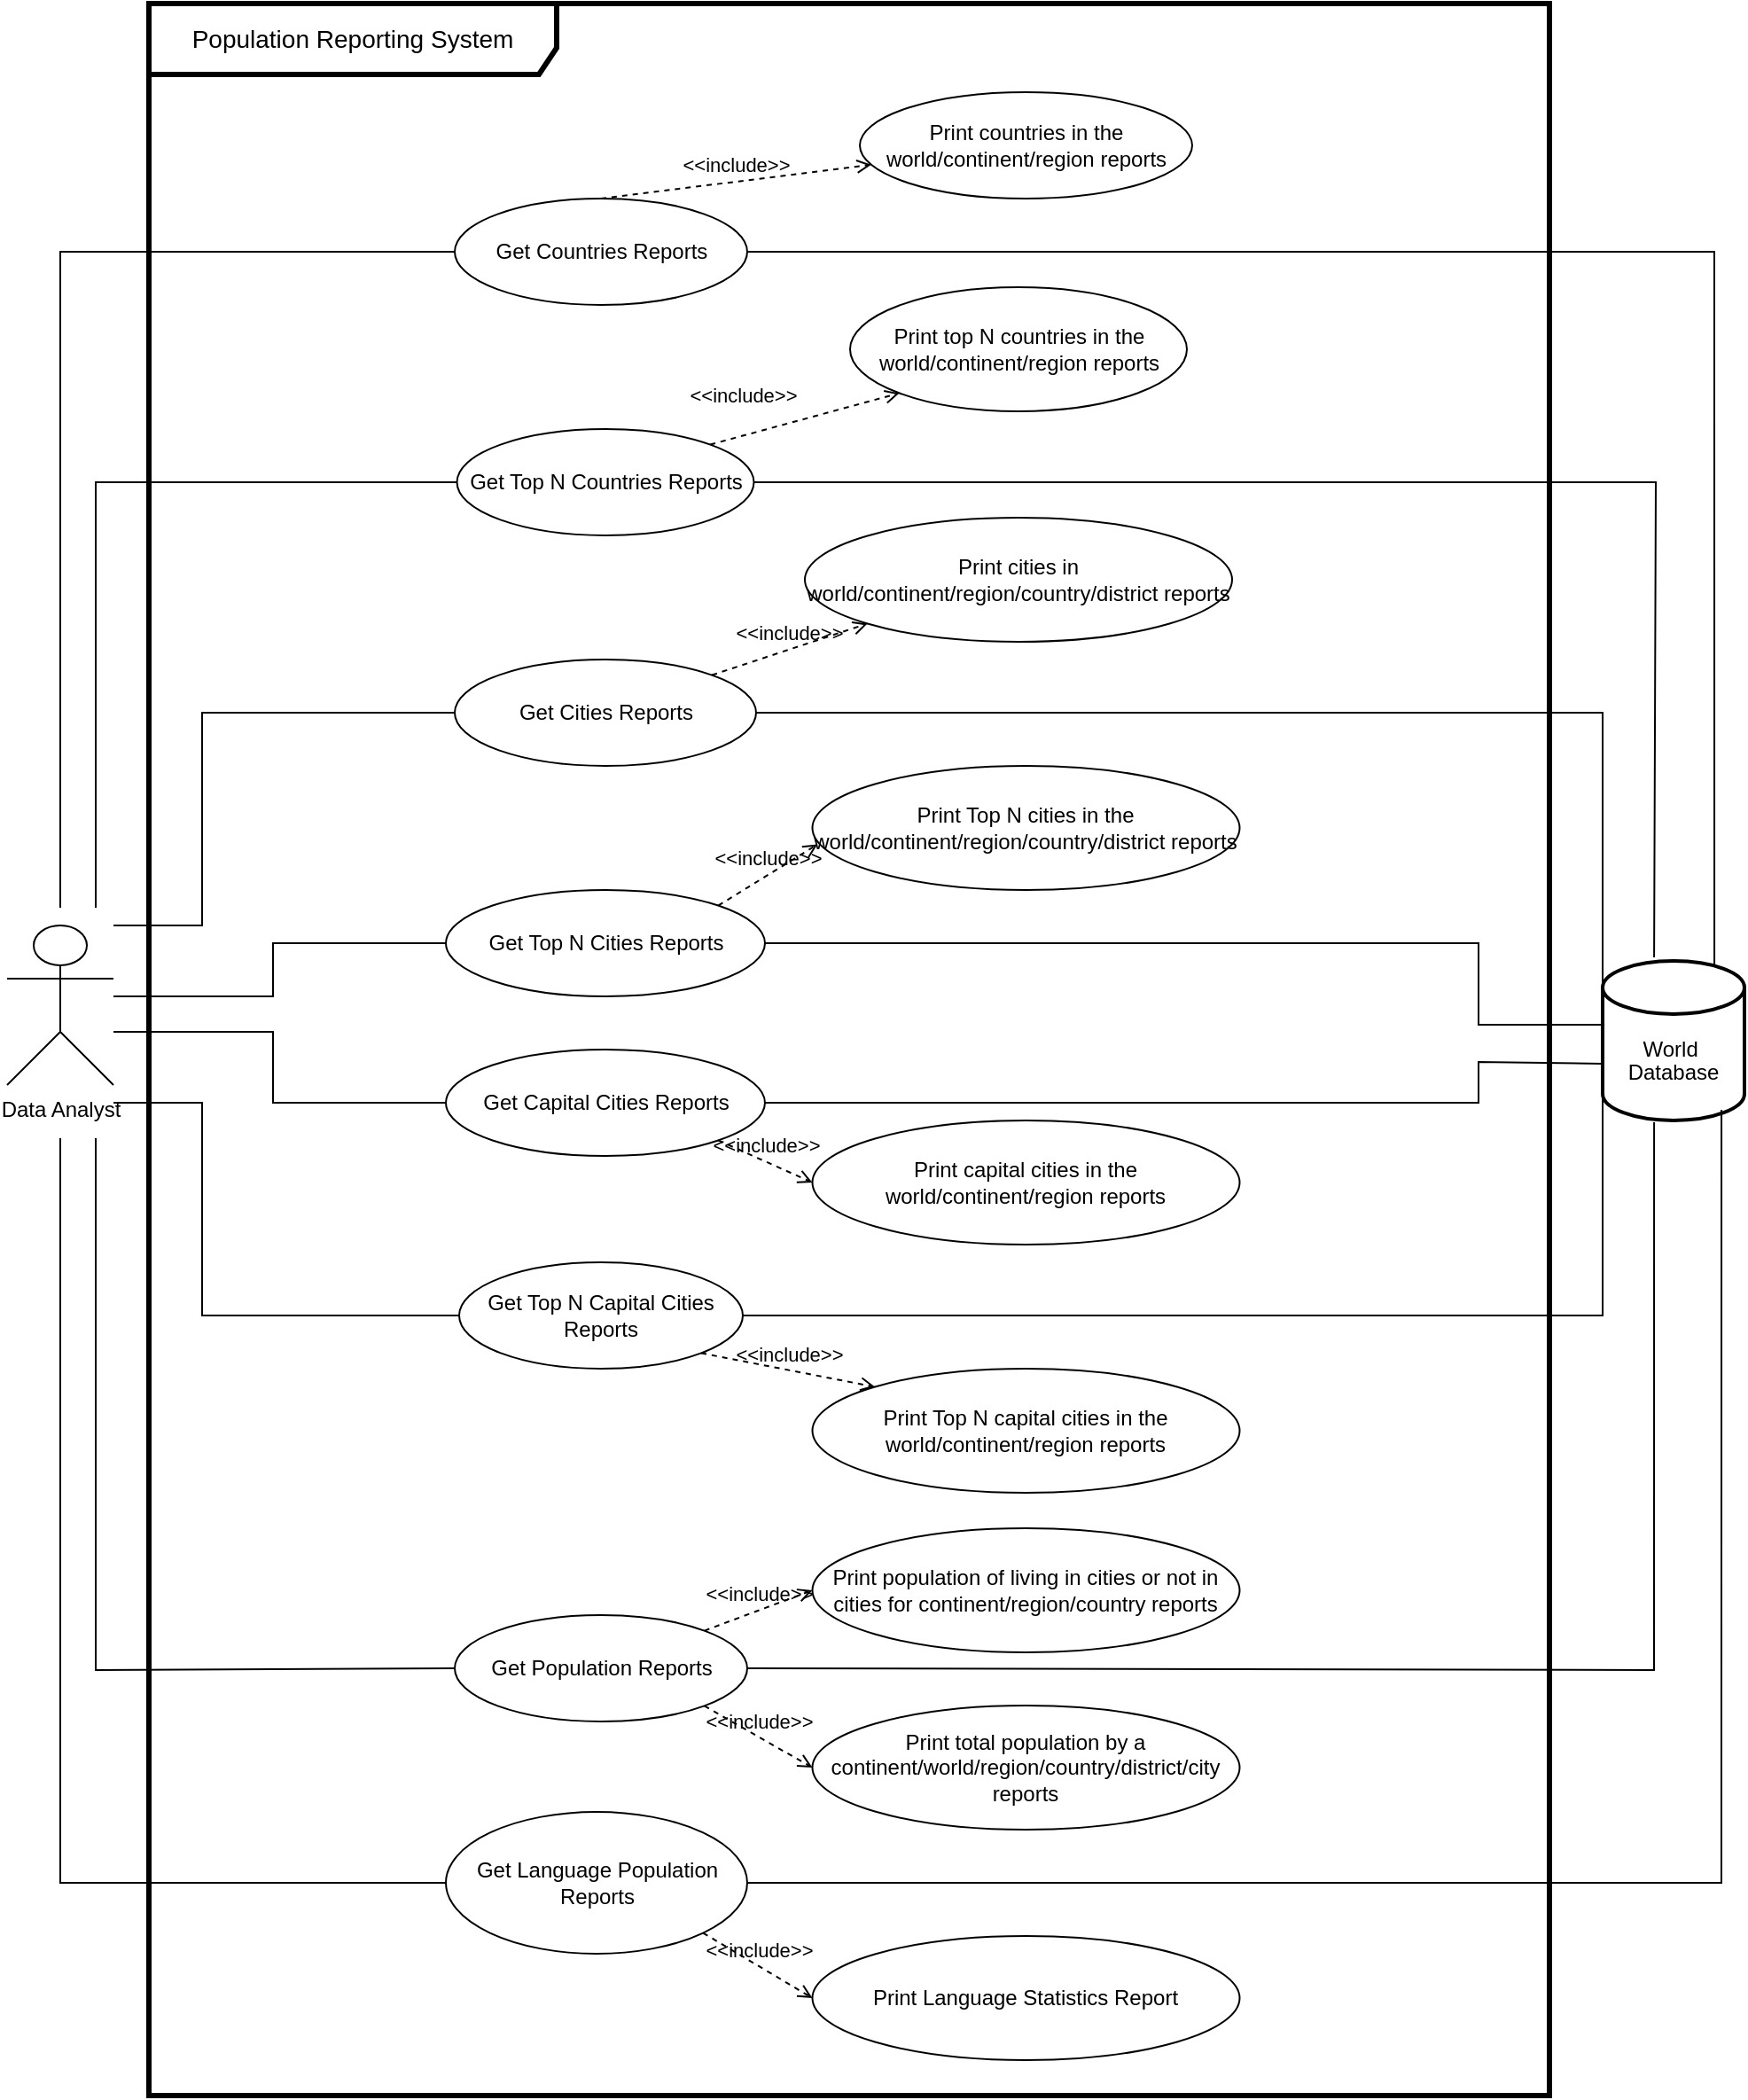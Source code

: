 <mxfile version="28.0.6">
  <diagram id="7wCMqW6LWs0s4PFNLyFB" name="Page-1">
    <mxGraphModel dx="1111" dy="1637" grid="1" gridSize="10" guides="1" tooltips="1" connect="1" arrows="1" fold="1" page="1" pageScale="1" pageWidth="850" pageHeight="1100" math="0" shadow="0">
      <root>
        <mxCell id="0" />
        <mxCell id="1" parent="0" />
        <mxCell id="4nMmPLkfGjs8XgZqR72R-67" value="&lt;font style=&quot;font-size: 14px;&quot;&gt;Population Reporting System&lt;/font&gt;" style="shape=umlFrame;whiteSpace=wrap;html=1;pointerEvents=0;recursiveResize=0;container=1;collapsible=0;width=230;strokeWidth=3;height=40;" vertex="1" parent="1">
          <mxGeometry x="290" y="-460" width="790" height="1180" as="geometry" />
        </mxCell>
        <mxCell id="6" value="Get Countries Reports" style="ellipse;whiteSpace=wrap;html=1;" parent="1" vertex="1">
          <mxGeometry x="462.5" y="-350" width="165" height="60" as="geometry" />
        </mxCell>
        <mxCell id="7" value="Data Analyst" style="shape=umlActor;verticalLabelPosition=bottom;verticalAlign=top;html=1;" parent="1" vertex="1">
          <mxGeometry x="210" y="60" width="60" height="90" as="geometry" />
        </mxCell>
        <mxCell id="8" value="Get Top N Countries Reports" style="ellipse;whiteSpace=wrap;html=1;" parent="1" vertex="1">
          <mxGeometry x="463.75" y="-220" width="167.5" height="60" as="geometry" />
        </mxCell>
        <mxCell id="9" value="Get Cities Reports" style="ellipse;whiteSpace=wrap;html=1;" parent="1" vertex="1">
          <mxGeometry x="462.5" y="-90" width="170" height="60" as="geometry" />
        </mxCell>
        <mxCell id="10" value="Get Top N Cities Reports" style="ellipse;whiteSpace=wrap;html=1;" parent="1" vertex="1">
          <mxGeometry x="457.5" y="40" width="180" height="60" as="geometry" />
        </mxCell>
        <mxCell id="11" value="Get Capital Cities Reports" style="ellipse;whiteSpace=wrap;html=1;" parent="1" vertex="1">
          <mxGeometry x="457.5" y="130" width="180" height="60" as="geometry" />
        </mxCell>
        <mxCell id="12" value="Get Top N Capital Cities Reports" style="ellipse;whiteSpace=wrap;html=1;" parent="1" vertex="1">
          <mxGeometry x="465" y="250" width="160" height="60" as="geometry" />
        </mxCell>
        <mxCell id="13" value="Get Population Reports" style="ellipse;whiteSpace=wrap;html=1;" parent="1" vertex="1">
          <mxGeometry x="462.5" y="449" width="165" height="60" as="geometry" />
        </mxCell>
        <mxCell id="14" value="Get Language Population Reports" style="ellipse;whiteSpace=wrap;html=1;" parent="1" vertex="1">
          <mxGeometry x="457.5" y="560" width="170" height="80" as="geometry" />
        </mxCell>
        <mxCell id="17" value="&amp;lt;&amp;lt;include&amp;gt;&amp;gt;" style="html=1;verticalAlign=bottom;labelBackgroundColor=none;endArrow=open;endFill=0;dashed=1;rounded=0;exitX=0.5;exitY=0;exitDx=0;exitDy=0;" parent="1" source="6" target="26" edge="1">
          <mxGeometry width="160" relative="1" as="geometry">
            <mxPoint x="542.5" y="-100" as="sourcePoint" />
            <mxPoint x="440" y="-70" as="targetPoint" />
          </mxGeometry>
        </mxCell>
        <mxCell id="18" value="" style="endArrow=none;html=1;rounded=0;entryX=0;entryY=0.5;entryDx=0;entryDy=0;" parent="1" target="6" edge="1">
          <mxGeometry width="50" height="50" relative="1" as="geometry">
            <mxPoint x="240" y="50" as="sourcePoint" />
            <mxPoint x="470" y="70" as="targetPoint" />
            <Array as="points">
              <mxPoint x="240" y="-320" />
              <mxPoint x="300" y="-320" />
            </Array>
          </mxGeometry>
        </mxCell>
        <mxCell id="19" value="" style="endArrow=none;html=1;rounded=0;entryX=0;entryY=0.5;entryDx=0;entryDy=0;" parent="1" target="8" edge="1">
          <mxGeometry width="50" height="50" relative="1" as="geometry">
            <mxPoint x="260" y="50" as="sourcePoint" />
            <mxPoint x="290" y="280" as="targetPoint" />
            <Array as="points">
              <mxPoint x="260" y="-190" />
            </Array>
          </mxGeometry>
        </mxCell>
        <mxCell id="20" value="" style="endArrow=none;html=1;rounded=0;entryX=0;entryY=0.5;entryDx=0;entryDy=0;" parent="1" target="9" edge="1">
          <mxGeometry width="50" height="50" relative="1" as="geometry">
            <mxPoint x="270" y="60" as="sourcePoint" />
            <mxPoint x="260" y="280" as="targetPoint" />
            <Array as="points">
              <mxPoint x="320" y="60" />
              <mxPoint x="320" y="-60" />
              <mxPoint x="380" y="-60" />
            </Array>
          </mxGeometry>
        </mxCell>
        <mxCell id="21" value="" style="endArrow=none;html=1;rounded=0;entryX=0;entryY=0.5;entryDx=0;entryDy=0;" parent="1" target="10" edge="1">
          <mxGeometry width="50" height="50" relative="1" as="geometry">
            <mxPoint x="270" y="100" as="sourcePoint" />
            <mxPoint x="350" y="290" as="targetPoint" />
            <Array as="points">
              <mxPoint x="360" y="100" />
              <mxPoint x="360" y="70" />
            </Array>
          </mxGeometry>
        </mxCell>
        <mxCell id="22" value="" style="endArrow=none;html=1;rounded=0;entryX=0;entryY=0.5;entryDx=0;entryDy=0;" parent="1" target="11" edge="1">
          <mxGeometry width="50" height="50" relative="1" as="geometry">
            <mxPoint x="270" y="120" as="sourcePoint" />
            <mxPoint x="310" y="300" as="targetPoint" />
            <Array as="points">
              <mxPoint x="360" y="120" />
              <mxPoint x="360" y="160" />
            </Array>
          </mxGeometry>
        </mxCell>
        <mxCell id="23" value="" style="endArrow=none;html=1;rounded=0;entryX=0;entryY=0.5;entryDx=0;entryDy=0;" parent="1" target="12" edge="1">
          <mxGeometry width="50" height="50" relative="1" as="geometry">
            <mxPoint x="270" y="160" as="sourcePoint" />
            <mxPoint x="280" y="420" as="targetPoint" />
            <Array as="points">
              <mxPoint x="320" y="160" />
              <mxPoint x="320" y="280" />
            </Array>
          </mxGeometry>
        </mxCell>
        <mxCell id="24" value="" style="endArrow=none;html=1;rounded=0;entryX=0;entryY=0.5;entryDx=0;entryDy=0;" parent="1" target="13" edge="1">
          <mxGeometry width="50" height="50" relative="1" as="geometry">
            <mxPoint x="260" y="180" as="sourcePoint" />
            <mxPoint x="270" y="647.5" as="targetPoint" />
            <Array as="points">
              <mxPoint x="260" y="300" />
              <mxPoint x="260" y="480" />
            </Array>
          </mxGeometry>
        </mxCell>
        <mxCell id="25" value="" style="endArrow=none;html=1;rounded=0;entryX=0;entryY=0.5;entryDx=0;entryDy=0;" parent="1" target="14" edge="1">
          <mxGeometry width="50" height="50" relative="1" as="geometry">
            <mxPoint x="240" y="180" as="sourcePoint" />
            <mxPoint x="360" y="570" as="targetPoint" />
            <Array as="points">
              <mxPoint x="240" y="600" />
            </Array>
          </mxGeometry>
        </mxCell>
        <mxCell id="26" value="Print countries in the world/continent/region reports" style="ellipse;whiteSpace=wrap;html=1;" parent="1" vertex="1">
          <mxGeometry x="691" y="-410" width="187.5" height="60" as="geometry" />
        </mxCell>
        <mxCell id="29" value="&lt;p style=&quot;line-height: 90%;&quot;&gt;&lt;br&gt;&lt;/p&gt;&lt;p style=&quot;line-height: 110%;&quot;&gt;World&amp;nbsp;&lt;br&gt;Database&lt;/p&gt;" style="strokeWidth=2;html=1;shape=mxgraph.flowchart.database;whiteSpace=wrap;" parent="1" vertex="1">
          <mxGeometry x="1110" y="80" width="80" height="90" as="geometry" />
        </mxCell>
        <mxCell id="30" value="&amp;lt;&amp;lt;include&amp;gt;&amp;gt;" style="html=1;verticalAlign=bottom;labelBackgroundColor=none;endArrow=open;endFill=0;dashed=1;rounded=0;entryX=0;entryY=1;entryDx=0;entryDy=0;exitX=1;exitY=0;exitDx=0;exitDy=0;" parent="1" source="8" target="31" edge="1">
          <mxGeometry x="-0.58" y="13" width="160" relative="1" as="geometry">
            <mxPoint x="460" y="40" as="sourcePoint" />
            <mxPoint x="620" y="40" as="targetPoint" />
            <mxPoint as="offset" />
          </mxGeometry>
        </mxCell>
        <mxCell id="31" value="Print top N countries in the world/continent/region reports" style="ellipse;whiteSpace=wrap;html=1;" parent="1" vertex="1">
          <mxGeometry x="685.5" y="-300" width="190" height="70" as="geometry" />
        </mxCell>
        <mxCell id="37" value="Print cities in world/continent/region/country/district reports" style="ellipse;whiteSpace=wrap;html=1;" parent="1" vertex="1">
          <mxGeometry x="660" y="-170" width="241" height="70" as="geometry" />
        </mxCell>
        <mxCell id="40" value="&amp;lt;&amp;lt;include&amp;gt;&amp;gt;" style="html=1;verticalAlign=bottom;labelBackgroundColor=none;endArrow=open;endFill=0;dashed=1;rounded=0;entryX=0;entryY=1;entryDx=0;entryDy=0;exitX=1;exitY=0;exitDx=0;exitDy=0;" parent="1" source="9" target="37" edge="1">
          <mxGeometry width="160" relative="1" as="geometry">
            <mxPoint x="597.5" y="60" as="sourcePoint" />
            <mxPoint x="597.5" y="110" as="targetPoint" />
          </mxGeometry>
        </mxCell>
        <mxCell id="42" value="" style="endArrow=none;html=1;rounded=0;exitX=1;exitY=0.5;exitDx=0;exitDy=0;entryX=0.013;entryY=0.4;entryDx=0;entryDy=0;entryPerimeter=0;" parent="1" source="10" target="29" edge="1">
          <mxGeometry width="50" height="50" relative="1" as="geometry">
            <mxPoint x="710" y="310" as="sourcePoint" />
            <mxPoint x="760" y="260" as="targetPoint" />
            <Array as="points">
              <mxPoint x="1040" y="70" />
              <mxPoint x="1040" y="116" />
            </Array>
          </mxGeometry>
        </mxCell>
        <mxCell id="43" value="" style="endArrow=none;html=1;rounded=0;exitX=1;exitY=0.5;exitDx=0;exitDy=0;entryX=0;entryY=0.644;entryDx=0;entryDy=0;entryPerimeter=0;" parent="1" source="11" target="29" edge="1">
          <mxGeometry width="50" height="50" relative="1" as="geometry">
            <mxPoint x="680" y="430" as="sourcePoint" />
            <mxPoint x="730" y="380" as="targetPoint" />
            <Array as="points">
              <mxPoint x="1040" y="160" />
              <mxPoint x="1040" y="137" />
            </Array>
          </mxGeometry>
        </mxCell>
        <mxCell id="44" value="" style="endArrow=none;html=1;rounded=0;exitX=1;exitY=0.5;exitDx=0;exitDy=0;entryX=0;entryY=0.85;entryDx=0;entryDy=0;entryPerimeter=0;" parent="1" source="12" target="29" edge="1">
          <mxGeometry width="50" height="50" relative="1" as="geometry">
            <mxPoint x="710" y="430" as="sourcePoint" />
            <mxPoint x="1110" y="125" as="targetPoint" />
            <Array as="points">
              <mxPoint x="1110" y="280" />
            </Array>
          </mxGeometry>
        </mxCell>
        <mxCell id="45" value="" style="endArrow=none;html=1;rounded=0;exitX=1;exitY=0.5;exitDx=0;exitDy=0;entryX=0.363;entryY=1.011;entryDx=0;entryDy=0;entryPerimeter=0;" parent="1" source="13" target="29" edge="1">
          <mxGeometry width="50" height="50" relative="1" as="geometry">
            <mxPoint x="750" y="600" as="sourcePoint" />
            <mxPoint x="1120" y="190" as="targetPoint" />
            <Array as="points">
              <mxPoint x="1139" y="480" />
            </Array>
          </mxGeometry>
        </mxCell>
        <mxCell id="46" value="" style="endArrow=none;html=1;rounded=0;exitX=1;exitY=0.5;exitDx=0;exitDy=0;entryX=0.838;entryY=0.933;entryDx=0;entryDy=0;entryPerimeter=0;" parent="1" source="14" target="29" edge="1">
          <mxGeometry width="50" height="50" relative="1" as="geometry">
            <mxPoint x="1080" y="690" as="sourcePoint" />
            <mxPoint x="1130" y="640" as="targetPoint" />
            <Array as="points">
              <mxPoint x="1177" y="600" />
            </Array>
          </mxGeometry>
        </mxCell>
        <mxCell id="4nMmPLkfGjs8XgZqR72R-49" value="Print Top N cities in the world/continent/region/country/district reports" style="ellipse;whiteSpace=wrap;html=1;" vertex="1" parent="1">
          <mxGeometry x="664.25" y="-30" width="241" height="70" as="geometry" />
        </mxCell>
        <mxCell id="4nMmPLkfGjs8XgZqR72R-50" value="&amp;lt;&amp;lt;include&amp;gt;&amp;gt;" style="html=1;verticalAlign=bottom;labelBackgroundColor=none;endArrow=open;endFill=0;dashed=1;rounded=0;entryX=0.012;entryY=0.633;entryDx=0;entryDy=0;exitX=1;exitY=0;exitDx=0;exitDy=0;entryPerimeter=0;" edge="1" parent="1" source="10" target="4nMmPLkfGjs8XgZqR72R-49">
          <mxGeometry width="160" relative="1" as="geometry">
            <mxPoint x="610" y="-92" as="sourcePoint" />
            <mxPoint x="688" y="-110" as="targetPoint" />
          </mxGeometry>
        </mxCell>
        <mxCell id="4nMmPLkfGjs8XgZqR72R-51" value="" style="endArrow=none;html=1;rounded=0;exitX=0.788;exitY=0.022;exitDx=0;exitDy=0;exitPerimeter=0;" edge="1" parent="1" source="29" target="6">
          <mxGeometry width="50" height="50" relative="1" as="geometry">
            <mxPoint x="1165" y="100" as="sourcePoint" />
            <mxPoint x="622.5" y="-325" as="targetPoint" />
            <Array as="points">
              <mxPoint x="1173" y="-320" />
            </Array>
          </mxGeometry>
        </mxCell>
        <mxCell id="4nMmPLkfGjs8XgZqR72R-52" value="" style="endArrow=none;html=1;rounded=0;entryX=1;entryY=0.5;entryDx=0;entryDy=0;exitX=0.363;exitY=-0.022;exitDx=0;exitDy=0;exitPerimeter=0;" edge="1" parent="1" source="29" target="8">
          <mxGeometry width="50" height="50" relative="1" as="geometry">
            <mxPoint x="1163" y="70" as="sourcePoint" />
            <mxPoint x="664.25" y="-190" as="targetPoint" />
            <Array as="points">
              <mxPoint x="1140" y="-190" />
              <mxPoint x="953" y="-190" />
            </Array>
          </mxGeometry>
        </mxCell>
        <mxCell id="4nMmPLkfGjs8XgZqR72R-55" value="Print capital cities in the world/continent/region reports" style="ellipse;whiteSpace=wrap;html=1;" vertex="1" parent="1">
          <mxGeometry x="664.25" y="170" width="241" height="70" as="geometry" />
        </mxCell>
        <mxCell id="4nMmPLkfGjs8XgZqR72R-56" value="&amp;lt;&amp;lt;include&amp;gt;&amp;gt;" style="html=1;verticalAlign=bottom;labelBackgroundColor=none;endArrow=open;endFill=0;dashed=1;rounded=0;entryX=0;entryY=0.5;entryDx=0;entryDy=0;exitX=1;exitY=1;exitDx=0;exitDy=0;" edge="1" parent="1" source="11" target="4nMmPLkfGjs8XgZqR72R-55">
          <mxGeometry width="160" relative="1" as="geometry">
            <mxPoint x="630" y="215" as="sourcePoint" />
            <mxPoint x="686" y="180" as="targetPoint" />
          </mxGeometry>
        </mxCell>
        <mxCell id="4nMmPLkfGjs8XgZqR72R-58" value="" style="endArrow=none;html=1;rounded=0;entryX=1;entryY=0.5;entryDx=0;entryDy=0;exitX=0;exitY=0.15;exitDx=0;exitDy=0;exitPerimeter=0;" edge="1" parent="1" source="29" target="9">
          <mxGeometry width="50" height="50" relative="1" as="geometry">
            <mxPoint x="1420" y="92" as="sourcePoint" />
            <mxPoint x="920" y="-180" as="targetPoint" />
            <Array as="points">
              <mxPoint x="1110" y="-60" />
              <mxPoint x="1020" y="-60" />
            </Array>
          </mxGeometry>
        </mxCell>
        <mxCell id="4nMmPLkfGjs8XgZqR72R-59" value="Print Top N capital cities in the world/continent/region reports" style="ellipse;whiteSpace=wrap;html=1;" vertex="1" parent="1">
          <mxGeometry x="664.25" y="310" width="241" height="70" as="geometry" />
        </mxCell>
        <mxCell id="4nMmPLkfGjs8XgZqR72R-60" value="&amp;lt;&amp;lt;include&amp;gt;&amp;gt;" style="html=1;verticalAlign=bottom;labelBackgroundColor=none;endArrow=open;endFill=0;dashed=1;rounded=0;entryX=0;entryY=0;entryDx=0;entryDy=0;exitX=1;exitY=1;exitDx=0;exitDy=0;" edge="1" parent="1" source="12" target="4nMmPLkfGjs8XgZqR72R-59">
          <mxGeometry width="160" relative="1" as="geometry">
            <mxPoint x="630" y="320" as="sourcePoint" />
            <mxPoint x="683" y="344" as="targetPoint" />
          </mxGeometry>
        </mxCell>
        <mxCell id="4nMmPLkfGjs8XgZqR72R-61" value="Print population of living in cities or not in cities for continent/region/country reports" style="ellipse;whiteSpace=wrap;html=1;" vertex="1" parent="1">
          <mxGeometry x="664.25" y="400" width="241" height="70" as="geometry" />
        </mxCell>
        <mxCell id="4nMmPLkfGjs8XgZqR72R-62" value="Print total population by a continent/world/region/country/district/city reports" style="ellipse;whiteSpace=wrap;html=1;" vertex="1" parent="1">
          <mxGeometry x="664.25" y="500" width="241" height="70" as="geometry" />
        </mxCell>
        <mxCell id="4nMmPLkfGjs8XgZqR72R-63" value="Print Language Statistics Report" style="ellipse;whiteSpace=wrap;html=1;" vertex="1" parent="1">
          <mxGeometry x="664.25" y="630" width="241" height="70" as="geometry" />
        </mxCell>
        <mxCell id="4nMmPLkfGjs8XgZqR72R-64" value="&amp;lt;&amp;lt;include&amp;gt;&amp;gt;" style="html=1;verticalAlign=bottom;labelBackgroundColor=none;endArrow=open;endFill=0;dashed=1;rounded=0;entryX=0;entryY=0.5;entryDx=0;entryDy=0;exitX=1;exitY=0;exitDx=0;exitDy=0;" edge="1" parent="1" source="13" target="4nMmPLkfGjs8XgZqR72R-61">
          <mxGeometry width="160" relative="1" as="geometry">
            <mxPoint x="540" y="370" as="sourcePoint" />
            <mxPoint x="638" y="389" as="targetPoint" />
          </mxGeometry>
        </mxCell>
        <mxCell id="4nMmPLkfGjs8XgZqR72R-65" value="&amp;lt;&amp;lt;include&amp;gt;&amp;gt;" style="html=1;verticalAlign=bottom;labelBackgroundColor=none;endArrow=open;endFill=0;dashed=1;rounded=0;entryX=0;entryY=0.5;entryDx=0;entryDy=0;exitX=1;exitY=1;exitDx=0;exitDy=0;" edge="1" parent="1" source="13" target="4nMmPLkfGjs8XgZqR72R-62">
          <mxGeometry width="160" relative="1" as="geometry">
            <mxPoint x="600" y="670" as="sourcePoint" />
            <mxPoint x="698" y="689" as="targetPoint" />
          </mxGeometry>
        </mxCell>
        <mxCell id="4nMmPLkfGjs8XgZqR72R-66" value="&amp;lt;&amp;lt;include&amp;gt;&amp;gt;" style="html=1;verticalAlign=bottom;labelBackgroundColor=none;endArrow=open;endFill=0;dashed=1;rounded=0;entryX=0;entryY=0.5;entryDx=0;entryDy=0;exitX=1;exitY=1;exitDx=0;exitDy=0;" edge="1" parent="1" source="14" target="4nMmPLkfGjs8XgZqR72R-63">
          <mxGeometry width="160" relative="1" as="geometry">
            <mxPoint x="620" y="720" as="sourcePoint" />
            <mxPoint x="718" y="739" as="targetPoint" />
          </mxGeometry>
        </mxCell>
      </root>
    </mxGraphModel>
  </diagram>
</mxfile>
